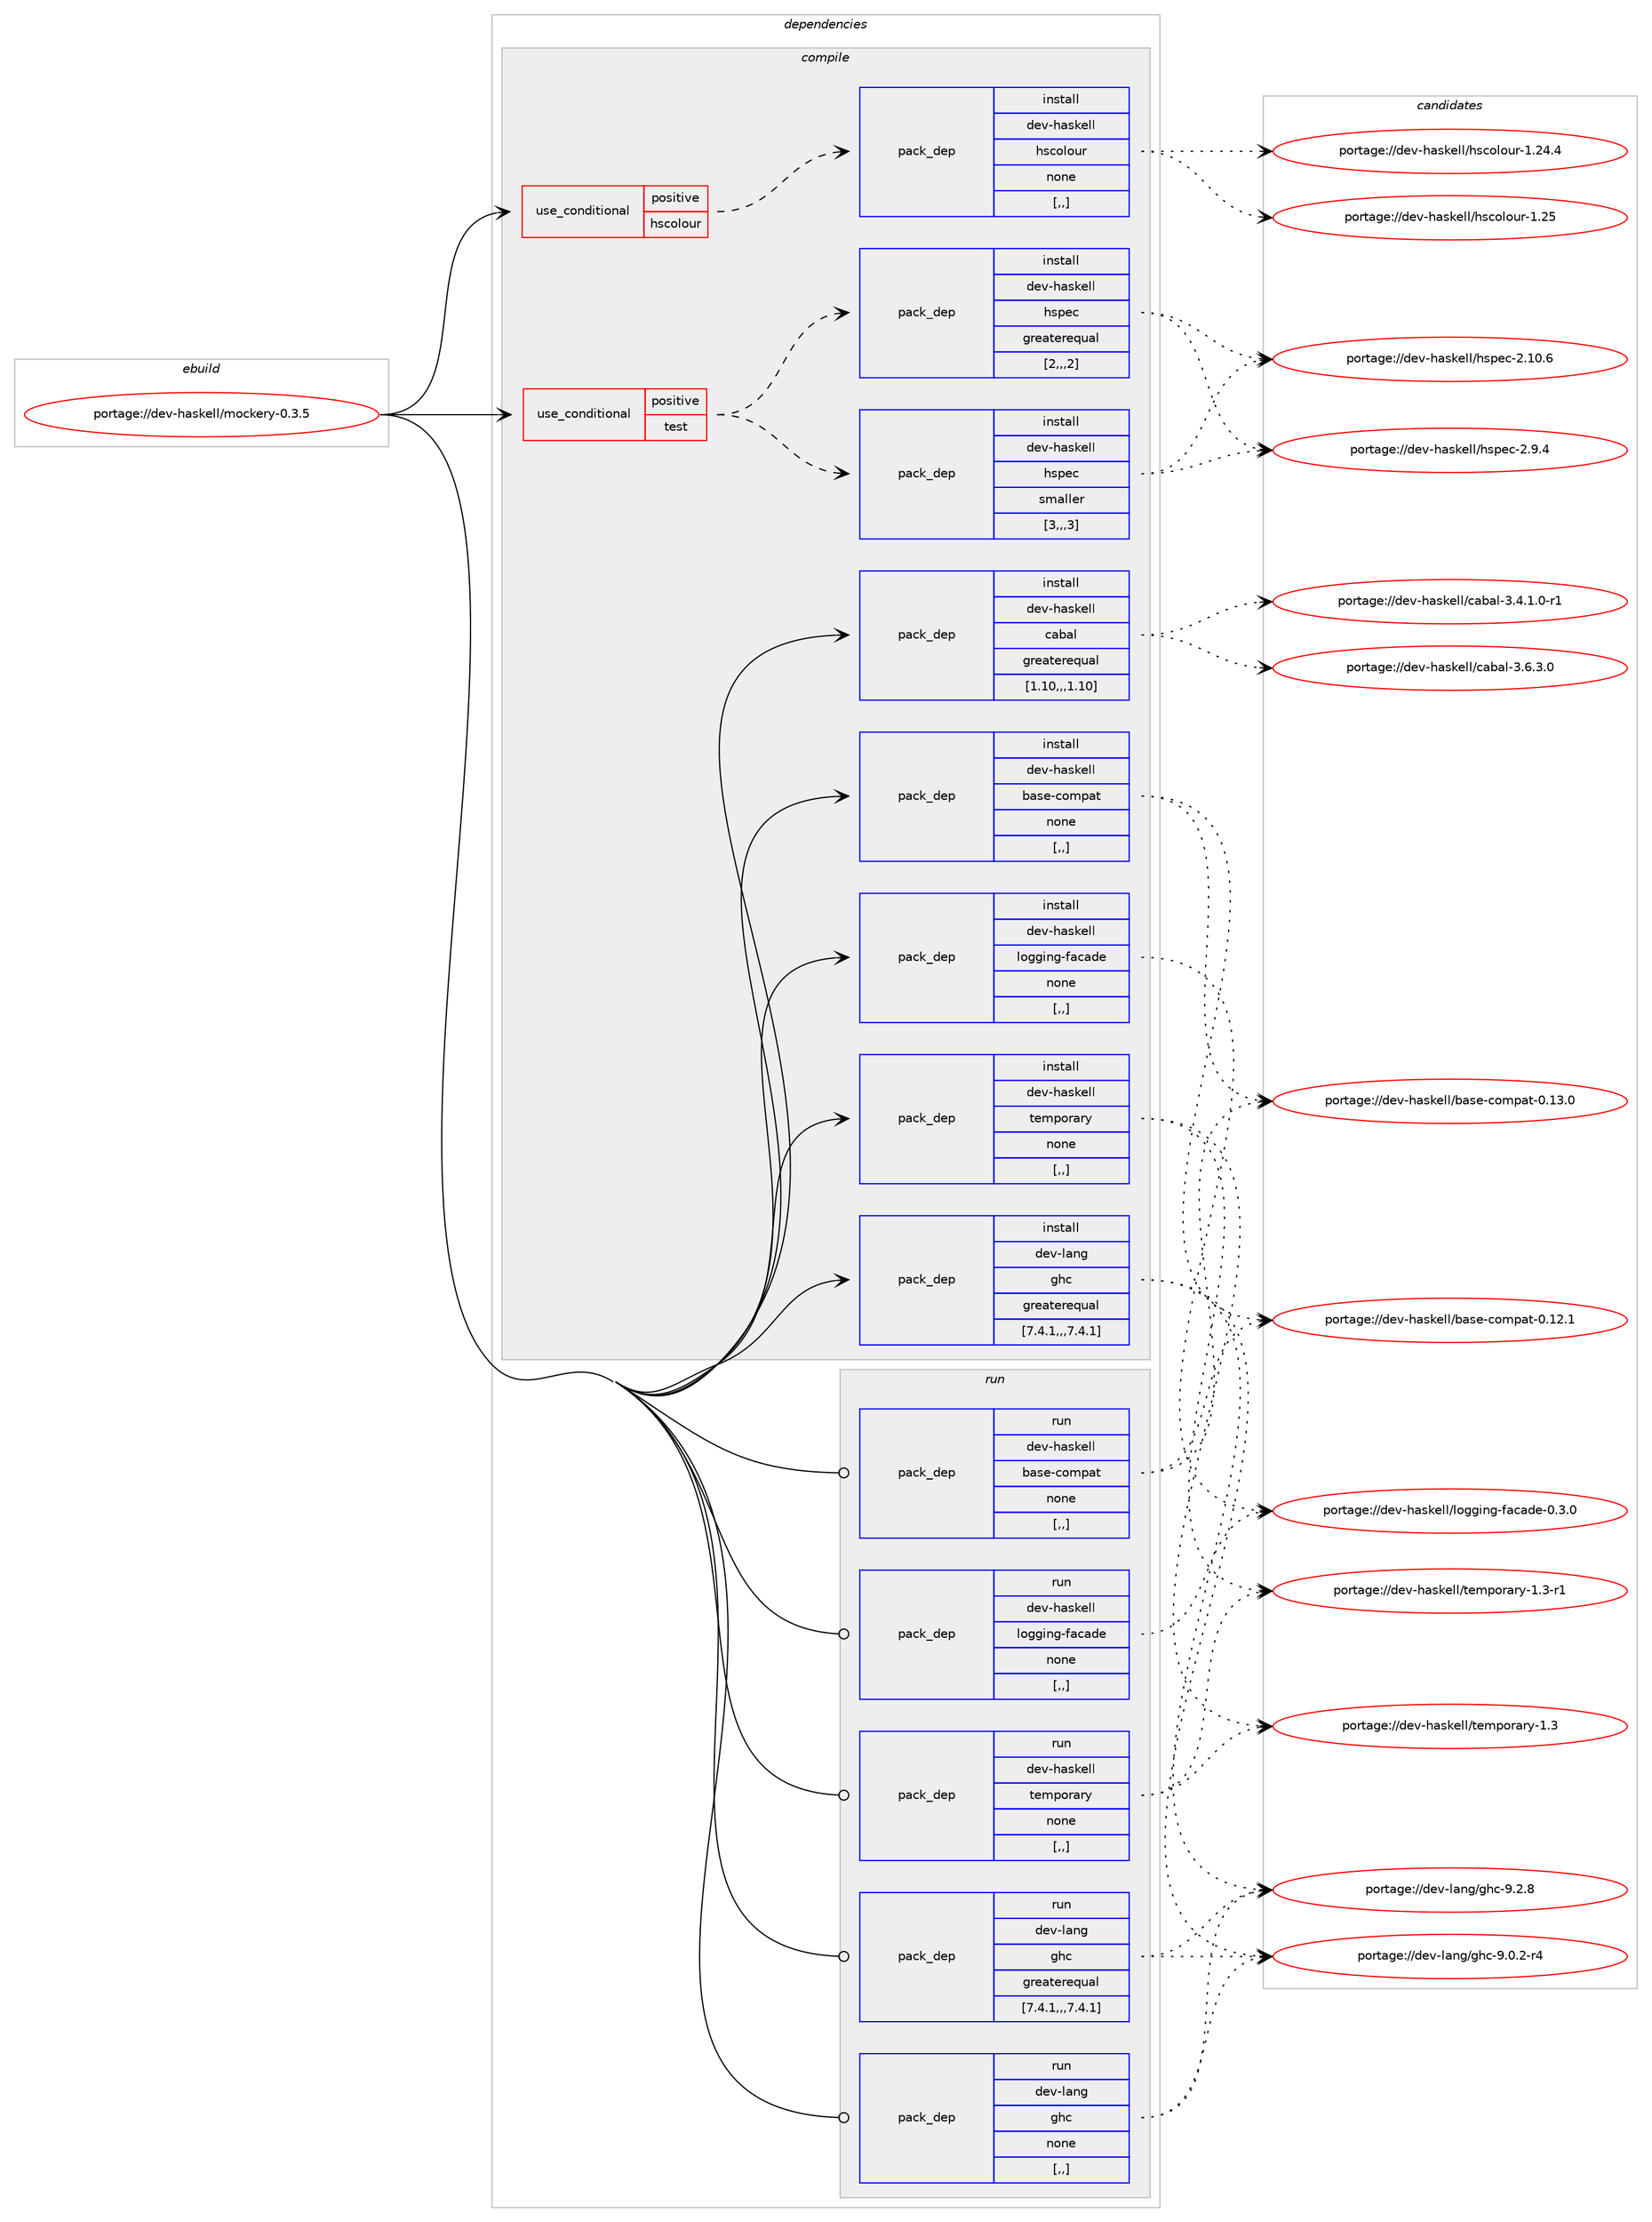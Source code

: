 digraph prolog {

# *************
# Graph options
# *************

newrank=true;
concentrate=true;
compound=true;
graph [rankdir=LR,fontname=Helvetica,fontsize=10,ranksep=1.5];#, ranksep=2.5, nodesep=0.2];
edge  [arrowhead=vee];
node  [fontname=Helvetica,fontsize=10];

# **********
# The ebuild
# **********

subgraph cluster_leftcol {
color=gray;
label=<<i>ebuild</i>>;
id [label="portage://dev-haskell/mockery-0.3.5", color=red, width=4, href="../dev-haskell/mockery-0.3.5.svg"];
}

# ****************
# The dependencies
# ****************

subgraph cluster_midcol {
color=gray;
label=<<i>dependencies</i>>;
subgraph cluster_compile {
fillcolor="#eeeeee";
style=filled;
label=<<i>compile</i>>;
subgraph cond150879 {
dependency578493 [label=<<TABLE BORDER="0" CELLBORDER="1" CELLSPACING="0" CELLPADDING="4"><TR><TD ROWSPAN="3" CELLPADDING="10">use_conditional</TD></TR><TR><TD>positive</TD></TR><TR><TD>hscolour</TD></TR></TABLE>>, shape=none, color=red];
subgraph pack423012 {
dependency578494 [label=<<TABLE BORDER="0" CELLBORDER="1" CELLSPACING="0" CELLPADDING="4" WIDTH="220"><TR><TD ROWSPAN="6" CELLPADDING="30">pack_dep</TD></TR><TR><TD WIDTH="110">install</TD></TR><TR><TD>dev-haskell</TD></TR><TR><TD>hscolour</TD></TR><TR><TD>none</TD></TR><TR><TD>[,,]</TD></TR></TABLE>>, shape=none, color=blue];
}
dependency578493:e -> dependency578494:w [weight=20,style="dashed",arrowhead="vee"];
}
id:e -> dependency578493:w [weight=20,style="solid",arrowhead="vee"];
subgraph cond150880 {
dependency578495 [label=<<TABLE BORDER="0" CELLBORDER="1" CELLSPACING="0" CELLPADDING="4"><TR><TD ROWSPAN="3" CELLPADDING="10">use_conditional</TD></TR><TR><TD>positive</TD></TR><TR><TD>test</TD></TR></TABLE>>, shape=none, color=red];
subgraph pack423013 {
dependency578496 [label=<<TABLE BORDER="0" CELLBORDER="1" CELLSPACING="0" CELLPADDING="4" WIDTH="220"><TR><TD ROWSPAN="6" CELLPADDING="30">pack_dep</TD></TR><TR><TD WIDTH="110">install</TD></TR><TR><TD>dev-haskell</TD></TR><TR><TD>hspec</TD></TR><TR><TD>greaterequal</TD></TR><TR><TD>[2,,,2]</TD></TR></TABLE>>, shape=none, color=blue];
}
dependency578495:e -> dependency578496:w [weight=20,style="dashed",arrowhead="vee"];
subgraph pack423014 {
dependency578497 [label=<<TABLE BORDER="0" CELLBORDER="1" CELLSPACING="0" CELLPADDING="4" WIDTH="220"><TR><TD ROWSPAN="6" CELLPADDING="30">pack_dep</TD></TR><TR><TD WIDTH="110">install</TD></TR><TR><TD>dev-haskell</TD></TR><TR><TD>hspec</TD></TR><TR><TD>smaller</TD></TR><TR><TD>[3,,,3]</TD></TR></TABLE>>, shape=none, color=blue];
}
dependency578495:e -> dependency578497:w [weight=20,style="dashed",arrowhead="vee"];
}
id:e -> dependency578495:w [weight=20,style="solid",arrowhead="vee"];
subgraph pack423015 {
dependency578498 [label=<<TABLE BORDER="0" CELLBORDER="1" CELLSPACING="0" CELLPADDING="4" WIDTH="220"><TR><TD ROWSPAN="6" CELLPADDING="30">pack_dep</TD></TR><TR><TD WIDTH="110">install</TD></TR><TR><TD>dev-haskell</TD></TR><TR><TD>base-compat</TD></TR><TR><TD>none</TD></TR><TR><TD>[,,]</TD></TR></TABLE>>, shape=none, color=blue];
}
id:e -> dependency578498:w [weight=20,style="solid",arrowhead="vee"];
subgraph pack423016 {
dependency578499 [label=<<TABLE BORDER="0" CELLBORDER="1" CELLSPACING="0" CELLPADDING="4" WIDTH="220"><TR><TD ROWSPAN="6" CELLPADDING="30">pack_dep</TD></TR><TR><TD WIDTH="110">install</TD></TR><TR><TD>dev-haskell</TD></TR><TR><TD>cabal</TD></TR><TR><TD>greaterequal</TD></TR><TR><TD>[1.10,,,1.10]</TD></TR></TABLE>>, shape=none, color=blue];
}
id:e -> dependency578499:w [weight=20,style="solid",arrowhead="vee"];
subgraph pack423017 {
dependency578500 [label=<<TABLE BORDER="0" CELLBORDER="1" CELLSPACING="0" CELLPADDING="4" WIDTH="220"><TR><TD ROWSPAN="6" CELLPADDING="30">pack_dep</TD></TR><TR><TD WIDTH="110">install</TD></TR><TR><TD>dev-haskell</TD></TR><TR><TD>logging-facade</TD></TR><TR><TD>none</TD></TR><TR><TD>[,,]</TD></TR></TABLE>>, shape=none, color=blue];
}
id:e -> dependency578500:w [weight=20,style="solid",arrowhead="vee"];
subgraph pack423018 {
dependency578501 [label=<<TABLE BORDER="0" CELLBORDER="1" CELLSPACING="0" CELLPADDING="4" WIDTH="220"><TR><TD ROWSPAN="6" CELLPADDING="30">pack_dep</TD></TR><TR><TD WIDTH="110">install</TD></TR><TR><TD>dev-haskell</TD></TR><TR><TD>temporary</TD></TR><TR><TD>none</TD></TR><TR><TD>[,,]</TD></TR></TABLE>>, shape=none, color=blue];
}
id:e -> dependency578501:w [weight=20,style="solid",arrowhead="vee"];
subgraph pack423019 {
dependency578502 [label=<<TABLE BORDER="0" CELLBORDER="1" CELLSPACING="0" CELLPADDING="4" WIDTH="220"><TR><TD ROWSPAN="6" CELLPADDING="30">pack_dep</TD></TR><TR><TD WIDTH="110">install</TD></TR><TR><TD>dev-lang</TD></TR><TR><TD>ghc</TD></TR><TR><TD>greaterequal</TD></TR><TR><TD>[7.4.1,,,7.4.1]</TD></TR></TABLE>>, shape=none, color=blue];
}
id:e -> dependency578502:w [weight=20,style="solid",arrowhead="vee"];
}
subgraph cluster_compileandrun {
fillcolor="#eeeeee";
style=filled;
label=<<i>compile and run</i>>;
}
subgraph cluster_run {
fillcolor="#eeeeee";
style=filled;
label=<<i>run</i>>;
subgraph pack423020 {
dependency578503 [label=<<TABLE BORDER="0" CELLBORDER="1" CELLSPACING="0" CELLPADDING="4" WIDTH="220"><TR><TD ROWSPAN="6" CELLPADDING="30">pack_dep</TD></TR><TR><TD WIDTH="110">run</TD></TR><TR><TD>dev-haskell</TD></TR><TR><TD>base-compat</TD></TR><TR><TD>none</TD></TR><TR><TD>[,,]</TD></TR></TABLE>>, shape=none, color=blue];
}
id:e -> dependency578503:w [weight=20,style="solid",arrowhead="odot"];
subgraph pack423021 {
dependency578504 [label=<<TABLE BORDER="0" CELLBORDER="1" CELLSPACING="0" CELLPADDING="4" WIDTH="220"><TR><TD ROWSPAN="6" CELLPADDING="30">pack_dep</TD></TR><TR><TD WIDTH="110">run</TD></TR><TR><TD>dev-haskell</TD></TR><TR><TD>logging-facade</TD></TR><TR><TD>none</TD></TR><TR><TD>[,,]</TD></TR></TABLE>>, shape=none, color=blue];
}
id:e -> dependency578504:w [weight=20,style="solid",arrowhead="odot"];
subgraph pack423022 {
dependency578505 [label=<<TABLE BORDER="0" CELLBORDER="1" CELLSPACING="0" CELLPADDING="4" WIDTH="220"><TR><TD ROWSPAN="6" CELLPADDING="30">pack_dep</TD></TR><TR><TD WIDTH="110">run</TD></TR><TR><TD>dev-haskell</TD></TR><TR><TD>temporary</TD></TR><TR><TD>none</TD></TR><TR><TD>[,,]</TD></TR></TABLE>>, shape=none, color=blue];
}
id:e -> dependency578505:w [weight=20,style="solid",arrowhead="odot"];
subgraph pack423023 {
dependency578506 [label=<<TABLE BORDER="0" CELLBORDER="1" CELLSPACING="0" CELLPADDING="4" WIDTH="220"><TR><TD ROWSPAN="6" CELLPADDING="30">pack_dep</TD></TR><TR><TD WIDTH="110">run</TD></TR><TR><TD>dev-lang</TD></TR><TR><TD>ghc</TD></TR><TR><TD>greaterequal</TD></TR><TR><TD>[7.4.1,,,7.4.1]</TD></TR></TABLE>>, shape=none, color=blue];
}
id:e -> dependency578506:w [weight=20,style="solid",arrowhead="odot"];
subgraph pack423024 {
dependency578507 [label=<<TABLE BORDER="0" CELLBORDER="1" CELLSPACING="0" CELLPADDING="4" WIDTH="220"><TR><TD ROWSPAN="6" CELLPADDING="30">pack_dep</TD></TR><TR><TD WIDTH="110">run</TD></TR><TR><TD>dev-lang</TD></TR><TR><TD>ghc</TD></TR><TR><TD>none</TD></TR><TR><TD>[,,]</TD></TR></TABLE>>, shape=none, color=blue];
}
id:e -> dependency578507:w [weight=20,style="solid",arrowhead="odot"];
}
}

# **************
# The candidates
# **************

subgraph cluster_choices {
rank=same;
color=gray;
label=<<i>candidates</i>>;

subgraph choice423012 {
color=black;
nodesep=1;
choice100101118451049711510710110810847104115991111081111171144549465053 [label="portage://dev-haskell/hscolour-1.25", color=red, width=4,href="../dev-haskell/hscolour-1.25.svg"];
choice1001011184510497115107101108108471041159911110811111711445494650524652 [label="portage://dev-haskell/hscolour-1.24.4", color=red, width=4,href="../dev-haskell/hscolour-1.24.4.svg"];
dependency578494:e -> choice100101118451049711510710110810847104115991111081111171144549465053:w [style=dotted,weight="100"];
dependency578494:e -> choice1001011184510497115107101108108471041159911110811111711445494650524652:w [style=dotted,weight="100"];
}
subgraph choice423013 {
color=black;
nodesep=1;
choice1001011184510497115107101108108471041151121019945504649484654 [label="portage://dev-haskell/hspec-2.10.6", color=red, width=4,href="../dev-haskell/hspec-2.10.6.svg"];
choice10010111845104971151071011081084710411511210199455046574652 [label="portage://dev-haskell/hspec-2.9.4", color=red, width=4,href="../dev-haskell/hspec-2.9.4.svg"];
dependency578496:e -> choice1001011184510497115107101108108471041151121019945504649484654:w [style=dotted,weight="100"];
dependency578496:e -> choice10010111845104971151071011081084710411511210199455046574652:w [style=dotted,weight="100"];
}
subgraph choice423014 {
color=black;
nodesep=1;
choice1001011184510497115107101108108471041151121019945504649484654 [label="portage://dev-haskell/hspec-2.10.6", color=red, width=4,href="../dev-haskell/hspec-2.10.6.svg"];
choice10010111845104971151071011081084710411511210199455046574652 [label="portage://dev-haskell/hspec-2.9.4", color=red, width=4,href="../dev-haskell/hspec-2.9.4.svg"];
dependency578497:e -> choice1001011184510497115107101108108471041151121019945504649484654:w [style=dotted,weight="100"];
dependency578497:e -> choice10010111845104971151071011081084710411511210199455046574652:w [style=dotted,weight="100"];
}
subgraph choice423015 {
color=black;
nodesep=1;
choice100101118451049711510710110810847989711510145991111091129711645484649514648 [label="portage://dev-haskell/base-compat-0.13.0", color=red, width=4,href="../dev-haskell/base-compat-0.13.0.svg"];
choice100101118451049711510710110810847989711510145991111091129711645484649504649 [label="portage://dev-haskell/base-compat-0.12.1", color=red, width=4,href="../dev-haskell/base-compat-0.12.1.svg"];
dependency578498:e -> choice100101118451049711510710110810847989711510145991111091129711645484649514648:w [style=dotted,weight="100"];
dependency578498:e -> choice100101118451049711510710110810847989711510145991111091129711645484649504649:w [style=dotted,weight="100"];
}
subgraph choice423016 {
color=black;
nodesep=1;
choice100101118451049711510710110810847999798971084551465446514648 [label="portage://dev-haskell/cabal-3.6.3.0", color=red, width=4,href="../dev-haskell/cabal-3.6.3.0.svg"];
choice1001011184510497115107101108108479997989710845514652464946484511449 [label="portage://dev-haskell/cabal-3.4.1.0-r1", color=red, width=4,href="../dev-haskell/cabal-3.4.1.0-r1.svg"];
dependency578499:e -> choice100101118451049711510710110810847999798971084551465446514648:w [style=dotted,weight="100"];
dependency578499:e -> choice1001011184510497115107101108108479997989710845514652464946484511449:w [style=dotted,weight="100"];
}
subgraph choice423017 {
color=black;
nodesep=1;
choice10010111845104971151071011081084710811110310310511010345102979997100101454846514648 [label="portage://dev-haskell/logging-facade-0.3.0", color=red, width=4,href="../dev-haskell/logging-facade-0.3.0.svg"];
dependency578500:e -> choice10010111845104971151071011081084710811110310310511010345102979997100101454846514648:w [style=dotted,weight="100"];
}
subgraph choice423018 {
color=black;
nodesep=1;
choice10010111845104971151071011081084711610110911211111497114121454946514511449 [label="portage://dev-haskell/temporary-1.3-r1", color=red, width=4,href="../dev-haskell/temporary-1.3-r1.svg"];
choice1001011184510497115107101108108471161011091121111149711412145494651 [label="portage://dev-haskell/temporary-1.3", color=red, width=4,href="../dev-haskell/temporary-1.3.svg"];
dependency578501:e -> choice10010111845104971151071011081084711610110911211111497114121454946514511449:w [style=dotted,weight="100"];
dependency578501:e -> choice1001011184510497115107101108108471161011091121111149711412145494651:w [style=dotted,weight="100"];
}
subgraph choice423019 {
color=black;
nodesep=1;
choice10010111845108971101034710310499455746504656 [label="portage://dev-lang/ghc-9.2.8", color=red, width=4,href="../dev-lang/ghc-9.2.8.svg"];
choice100101118451089711010347103104994557464846504511452 [label="portage://dev-lang/ghc-9.0.2-r4", color=red, width=4,href="../dev-lang/ghc-9.0.2-r4.svg"];
dependency578502:e -> choice10010111845108971101034710310499455746504656:w [style=dotted,weight="100"];
dependency578502:e -> choice100101118451089711010347103104994557464846504511452:w [style=dotted,weight="100"];
}
subgraph choice423020 {
color=black;
nodesep=1;
choice100101118451049711510710110810847989711510145991111091129711645484649514648 [label="portage://dev-haskell/base-compat-0.13.0", color=red, width=4,href="../dev-haskell/base-compat-0.13.0.svg"];
choice100101118451049711510710110810847989711510145991111091129711645484649504649 [label="portage://dev-haskell/base-compat-0.12.1", color=red, width=4,href="../dev-haskell/base-compat-0.12.1.svg"];
dependency578503:e -> choice100101118451049711510710110810847989711510145991111091129711645484649514648:w [style=dotted,weight="100"];
dependency578503:e -> choice100101118451049711510710110810847989711510145991111091129711645484649504649:w [style=dotted,weight="100"];
}
subgraph choice423021 {
color=black;
nodesep=1;
choice10010111845104971151071011081084710811110310310511010345102979997100101454846514648 [label="portage://dev-haskell/logging-facade-0.3.0", color=red, width=4,href="../dev-haskell/logging-facade-0.3.0.svg"];
dependency578504:e -> choice10010111845104971151071011081084710811110310310511010345102979997100101454846514648:w [style=dotted,weight="100"];
}
subgraph choice423022 {
color=black;
nodesep=1;
choice10010111845104971151071011081084711610110911211111497114121454946514511449 [label="portage://dev-haskell/temporary-1.3-r1", color=red, width=4,href="../dev-haskell/temporary-1.3-r1.svg"];
choice1001011184510497115107101108108471161011091121111149711412145494651 [label="portage://dev-haskell/temporary-1.3", color=red, width=4,href="../dev-haskell/temporary-1.3.svg"];
dependency578505:e -> choice10010111845104971151071011081084711610110911211111497114121454946514511449:w [style=dotted,weight="100"];
dependency578505:e -> choice1001011184510497115107101108108471161011091121111149711412145494651:w [style=dotted,weight="100"];
}
subgraph choice423023 {
color=black;
nodesep=1;
choice10010111845108971101034710310499455746504656 [label="portage://dev-lang/ghc-9.2.8", color=red, width=4,href="../dev-lang/ghc-9.2.8.svg"];
choice100101118451089711010347103104994557464846504511452 [label="portage://dev-lang/ghc-9.0.2-r4", color=red, width=4,href="../dev-lang/ghc-9.0.2-r4.svg"];
dependency578506:e -> choice10010111845108971101034710310499455746504656:w [style=dotted,weight="100"];
dependency578506:e -> choice100101118451089711010347103104994557464846504511452:w [style=dotted,weight="100"];
}
subgraph choice423024 {
color=black;
nodesep=1;
choice10010111845108971101034710310499455746504656 [label="portage://dev-lang/ghc-9.2.8", color=red, width=4,href="../dev-lang/ghc-9.2.8.svg"];
choice100101118451089711010347103104994557464846504511452 [label="portage://dev-lang/ghc-9.0.2-r4", color=red, width=4,href="../dev-lang/ghc-9.0.2-r4.svg"];
dependency578507:e -> choice10010111845108971101034710310499455746504656:w [style=dotted,weight="100"];
dependency578507:e -> choice100101118451089711010347103104994557464846504511452:w [style=dotted,weight="100"];
}
}

}
